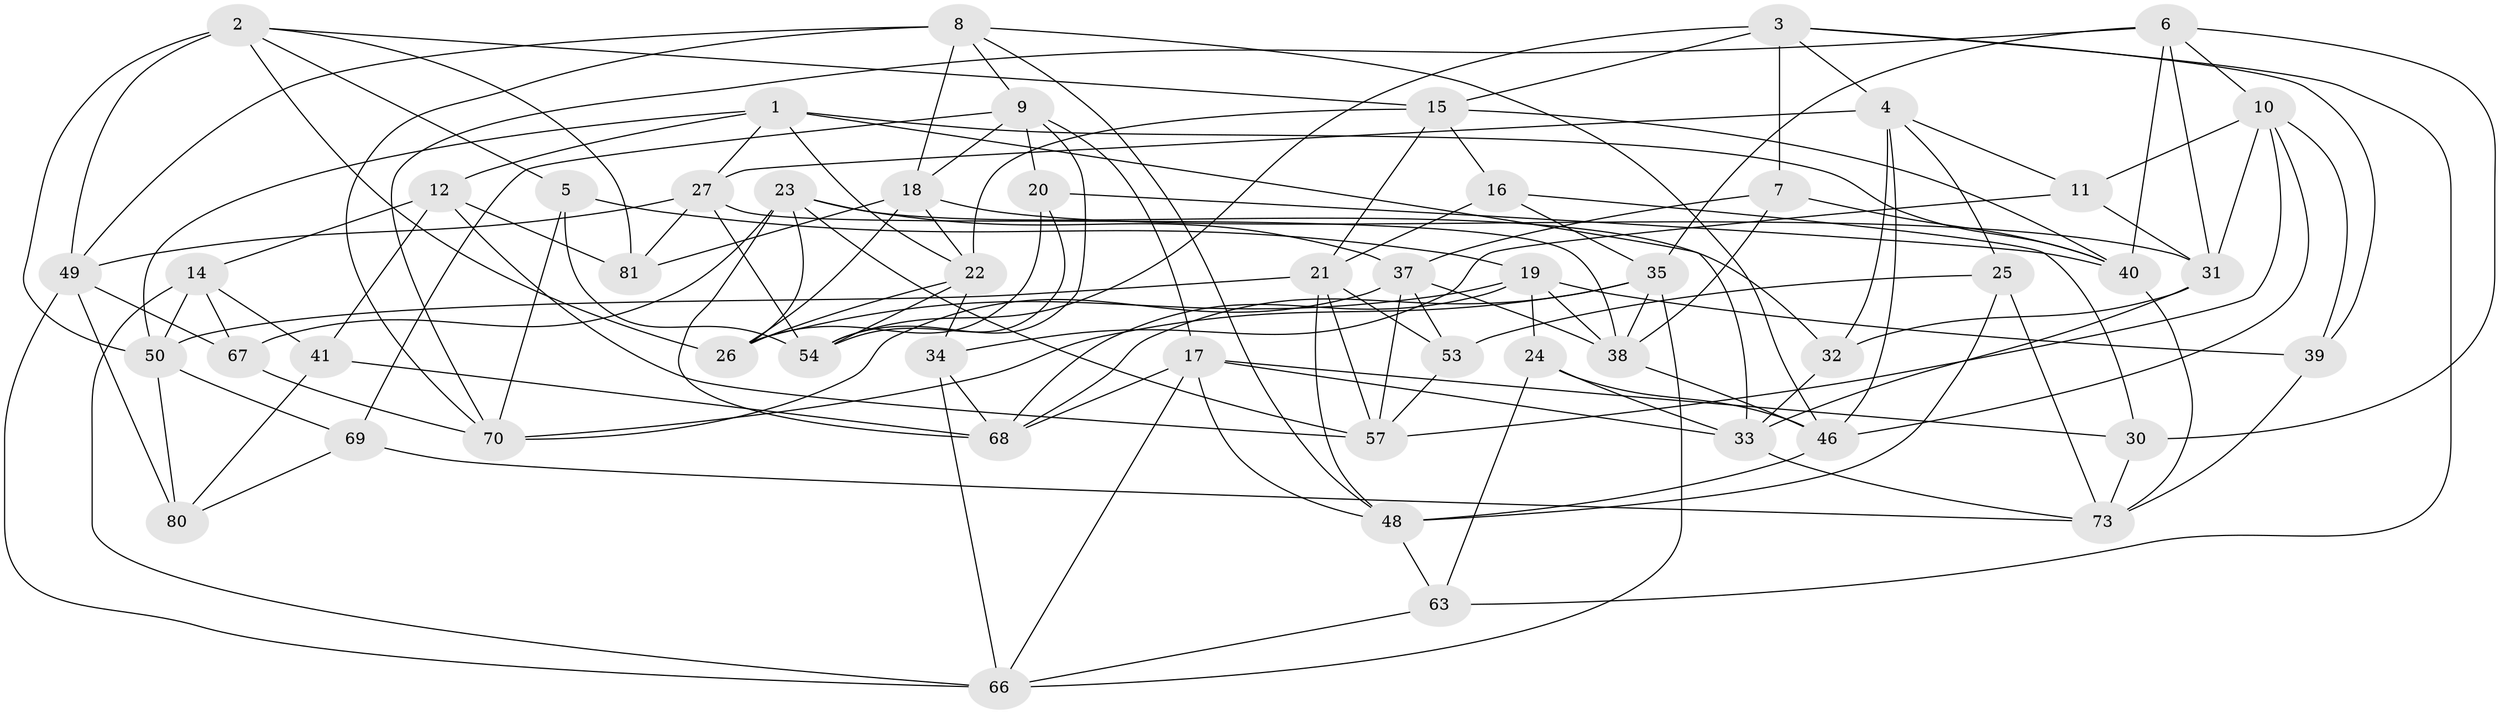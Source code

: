// Generated by graph-tools (version 1.1) at 2025/24/03/03/25 07:24:25]
// undirected, 53 vertices, 140 edges
graph export_dot {
graph [start="1"]
  node [color=gray90,style=filled];
  1 [super="+28"];
  2 [super="+60"];
  3 [super="+77"];
  4 [super="+42"];
  5;
  6 [super="+55"];
  7;
  8 [super="+59"];
  9 [super="+45"];
  10 [super="+13"];
  11;
  12 [super="+58"];
  14 [super="+56"];
  15 [super="+65"];
  16;
  17 [super="+52"];
  18 [super="+72"];
  19 [super="+51"];
  20;
  21 [super="+88"];
  22 [super="+36"];
  23 [super="+85"];
  24;
  25;
  26 [super="+29"];
  27 [super="+61"];
  30;
  31 [super="+84"];
  32;
  33 [super="+47"];
  34;
  35 [super="+74"];
  37 [super="+43"];
  38 [super="+64"];
  39;
  40 [super="+44"];
  41;
  46 [super="+76"];
  48 [super="+75"];
  49 [super="+79"];
  50 [super="+62"];
  53;
  54 [super="+71"];
  57 [super="+82"];
  63;
  66 [super="+78"];
  67;
  68 [super="+83"];
  69;
  70 [super="+87"];
  73 [super="+86"];
  80;
  81;
  1 -- 50;
  1 -- 33;
  1 -- 40;
  1 -- 12;
  1 -- 22;
  1 -- 27;
  2 -- 50;
  2 -- 15;
  2 -- 49;
  2 -- 81;
  2 -- 26;
  2 -- 5;
  3 -- 15;
  3 -- 39;
  3 -- 7;
  3 -- 63;
  3 -- 4;
  3 -- 54;
  4 -- 27;
  4 -- 25;
  4 -- 32;
  4 -- 11;
  4 -- 46;
  5 -- 70;
  5 -- 54;
  5 -- 19;
  6 -- 35;
  6 -- 30;
  6 -- 10;
  6 -- 40;
  6 -- 31;
  6 -- 70;
  7 -- 38;
  7 -- 40;
  7 -- 37;
  8 -- 46;
  8 -- 9;
  8 -- 70;
  8 -- 49;
  8 -- 48;
  8 -- 18;
  9 -- 17;
  9 -- 20;
  9 -- 69;
  9 -- 54;
  9 -- 18;
  10 -- 39;
  10 -- 11;
  10 -- 31;
  10 -- 46;
  10 -- 57;
  11 -- 34;
  11 -- 31;
  12 -- 14 [weight=2];
  12 -- 41;
  12 -- 81;
  12 -- 57;
  14 -- 41;
  14 -- 50;
  14 -- 66;
  14 -- 67;
  15 -- 16;
  15 -- 40;
  15 -- 21;
  15 -- 22;
  16 -- 21;
  16 -- 30;
  16 -- 35;
  17 -- 68;
  17 -- 48;
  17 -- 66;
  17 -- 30;
  17 -- 33;
  18 -- 22;
  18 -- 81;
  18 -- 26;
  18 -- 31;
  19 -- 26;
  19 -- 39;
  19 -- 24;
  19 -- 68;
  19 -- 38;
  20 -- 54;
  20 -- 40;
  20 -- 26;
  21 -- 57;
  21 -- 50;
  21 -- 53;
  21 -- 48;
  22 -- 54;
  22 -- 26;
  22 -- 34;
  23 -- 32;
  23 -- 57;
  23 -- 67;
  23 -- 68;
  23 -- 26;
  23 -- 37;
  24 -- 63;
  24 -- 46;
  24 -- 33;
  25 -- 53;
  25 -- 48;
  25 -- 73;
  27 -- 38;
  27 -- 54;
  27 -- 81;
  27 -- 49;
  30 -- 73;
  31 -- 32;
  31 -- 33;
  32 -- 33;
  33 -- 73;
  34 -- 66;
  34 -- 68;
  35 -- 38;
  35 -- 66;
  35 -- 68;
  35 -- 70;
  37 -- 53;
  37 -- 70;
  37 -- 38;
  37 -- 57;
  38 -- 46;
  39 -- 73;
  40 -- 73;
  41 -- 68;
  41 -- 80;
  46 -- 48;
  48 -- 63;
  49 -- 66;
  49 -- 80;
  49 -- 67;
  50 -- 69;
  50 -- 80;
  53 -- 57;
  63 -- 66;
  67 -- 70;
  69 -- 80;
  69 -- 73;
}
